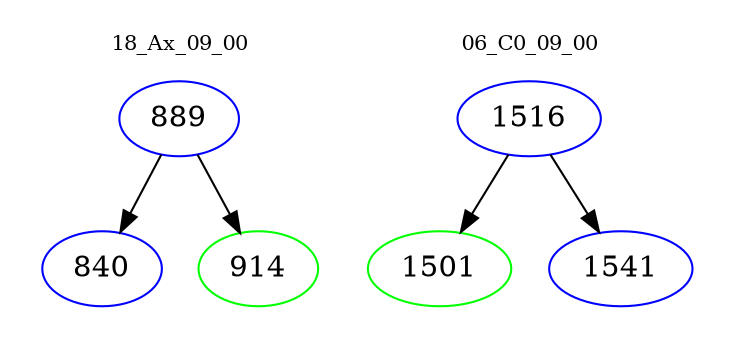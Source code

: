 digraph{
subgraph cluster_0 {
color = white
label = "18_Ax_09_00";
fontsize=10;
T0_889 [label="889", color="blue"]
T0_889 -> T0_840 [color="black"]
T0_840 [label="840", color="blue"]
T0_889 -> T0_914 [color="black"]
T0_914 [label="914", color="green"]
}
subgraph cluster_1 {
color = white
label = "06_C0_09_00";
fontsize=10;
T1_1516 [label="1516", color="blue"]
T1_1516 -> T1_1501 [color="black"]
T1_1501 [label="1501", color="green"]
T1_1516 -> T1_1541 [color="black"]
T1_1541 [label="1541", color="blue"]
}
}
